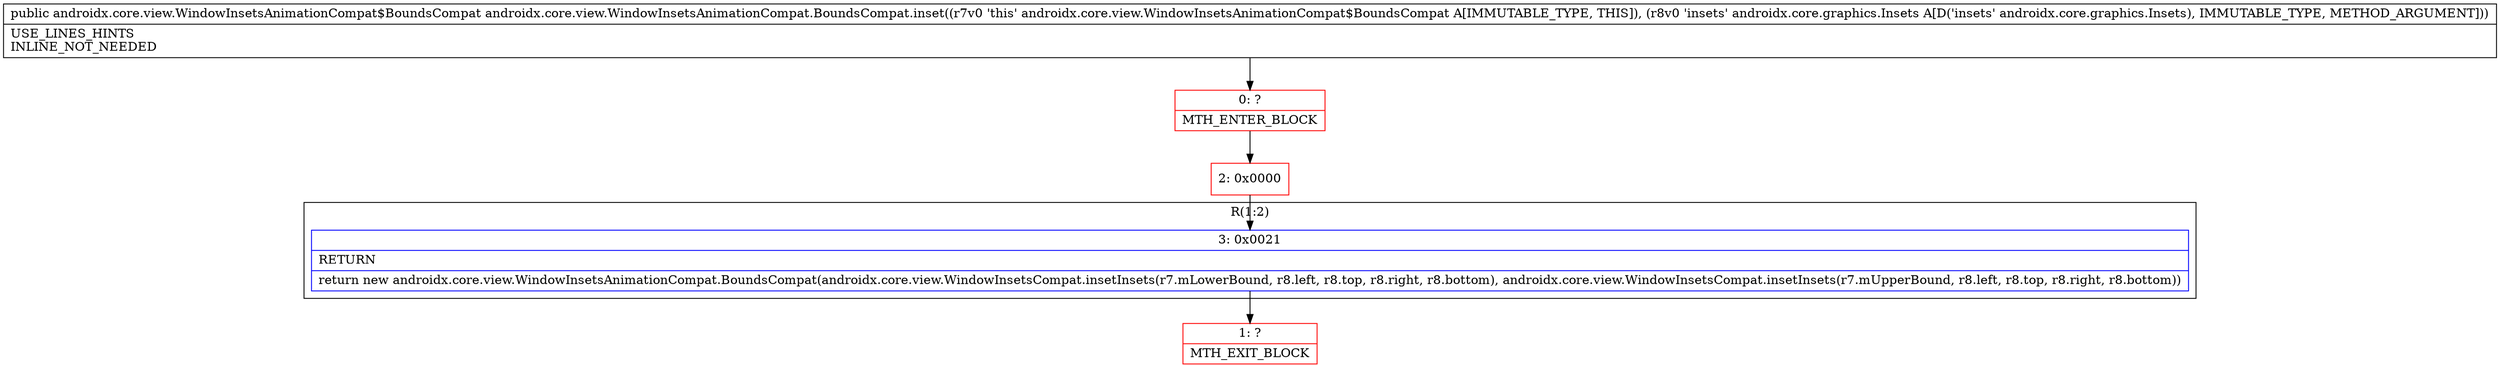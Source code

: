 digraph "CFG forandroidx.core.view.WindowInsetsAnimationCompat.BoundsCompat.inset(Landroidx\/core\/graphics\/Insets;)Landroidx\/core\/view\/WindowInsetsAnimationCompat$BoundsCompat;" {
subgraph cluster_Region_1380349084 {
label = "R(1:2)";
node [shape=record,color=blue];
Node_3 [shape=record,label="{3\:\ 0x0021|RETURN\l|return new androidx.core.view.WindowInsetsAnimationCompat.BoundsCompat(androidx.core.view.WindowInsetsCompat.insetInsets(r7.mLowerBound, r8.left, r8.top, r8.right, r8.bottom), androidx.core.view.WindowInsetsCompat.insetInsets(r7.mUpperBound, r8.left, r8.top, r8.right, r8.bottom))\l}"];
}
Node_0 [shape=record,color=red,label="{0\:\ ?|MTH_ENTER_BLOCK\l}"];
Node_2 [shape=record,color=red,label="{2\:\ 0x0000}"];
Node_1 [shape=record,color=red,label="{1\:\ ?|MTH_EXIT_BLOCK\l}"];
MethodNode[shape=record,label="{public androidx.core.view.WindowInsetsAnimationCompat$BoundsCompat androidx.core.view.WindowInsetsAnimationCompat.BoundsCompat.inset((r7v0 'this' androidx.core.view.WindowInsetsAnimationCompat$BoundsCompat A[IMMUTABLE_TYPE, THIS]), (r8v0 'insets' androidx.core.graphics.Insets A[D('insets' androidx.core.graphics.Insets), IMMUTABLE_TYPE, METHOD_ARGUMENT]))  | USE_LINES_HINTS\lINLINE_NOT_NEEDED\l}"];
MethodNode -> Node_0;Node_3 -> Node_1;
Node_0 -> Node_2;
Node_2 -> Node_3;
}

